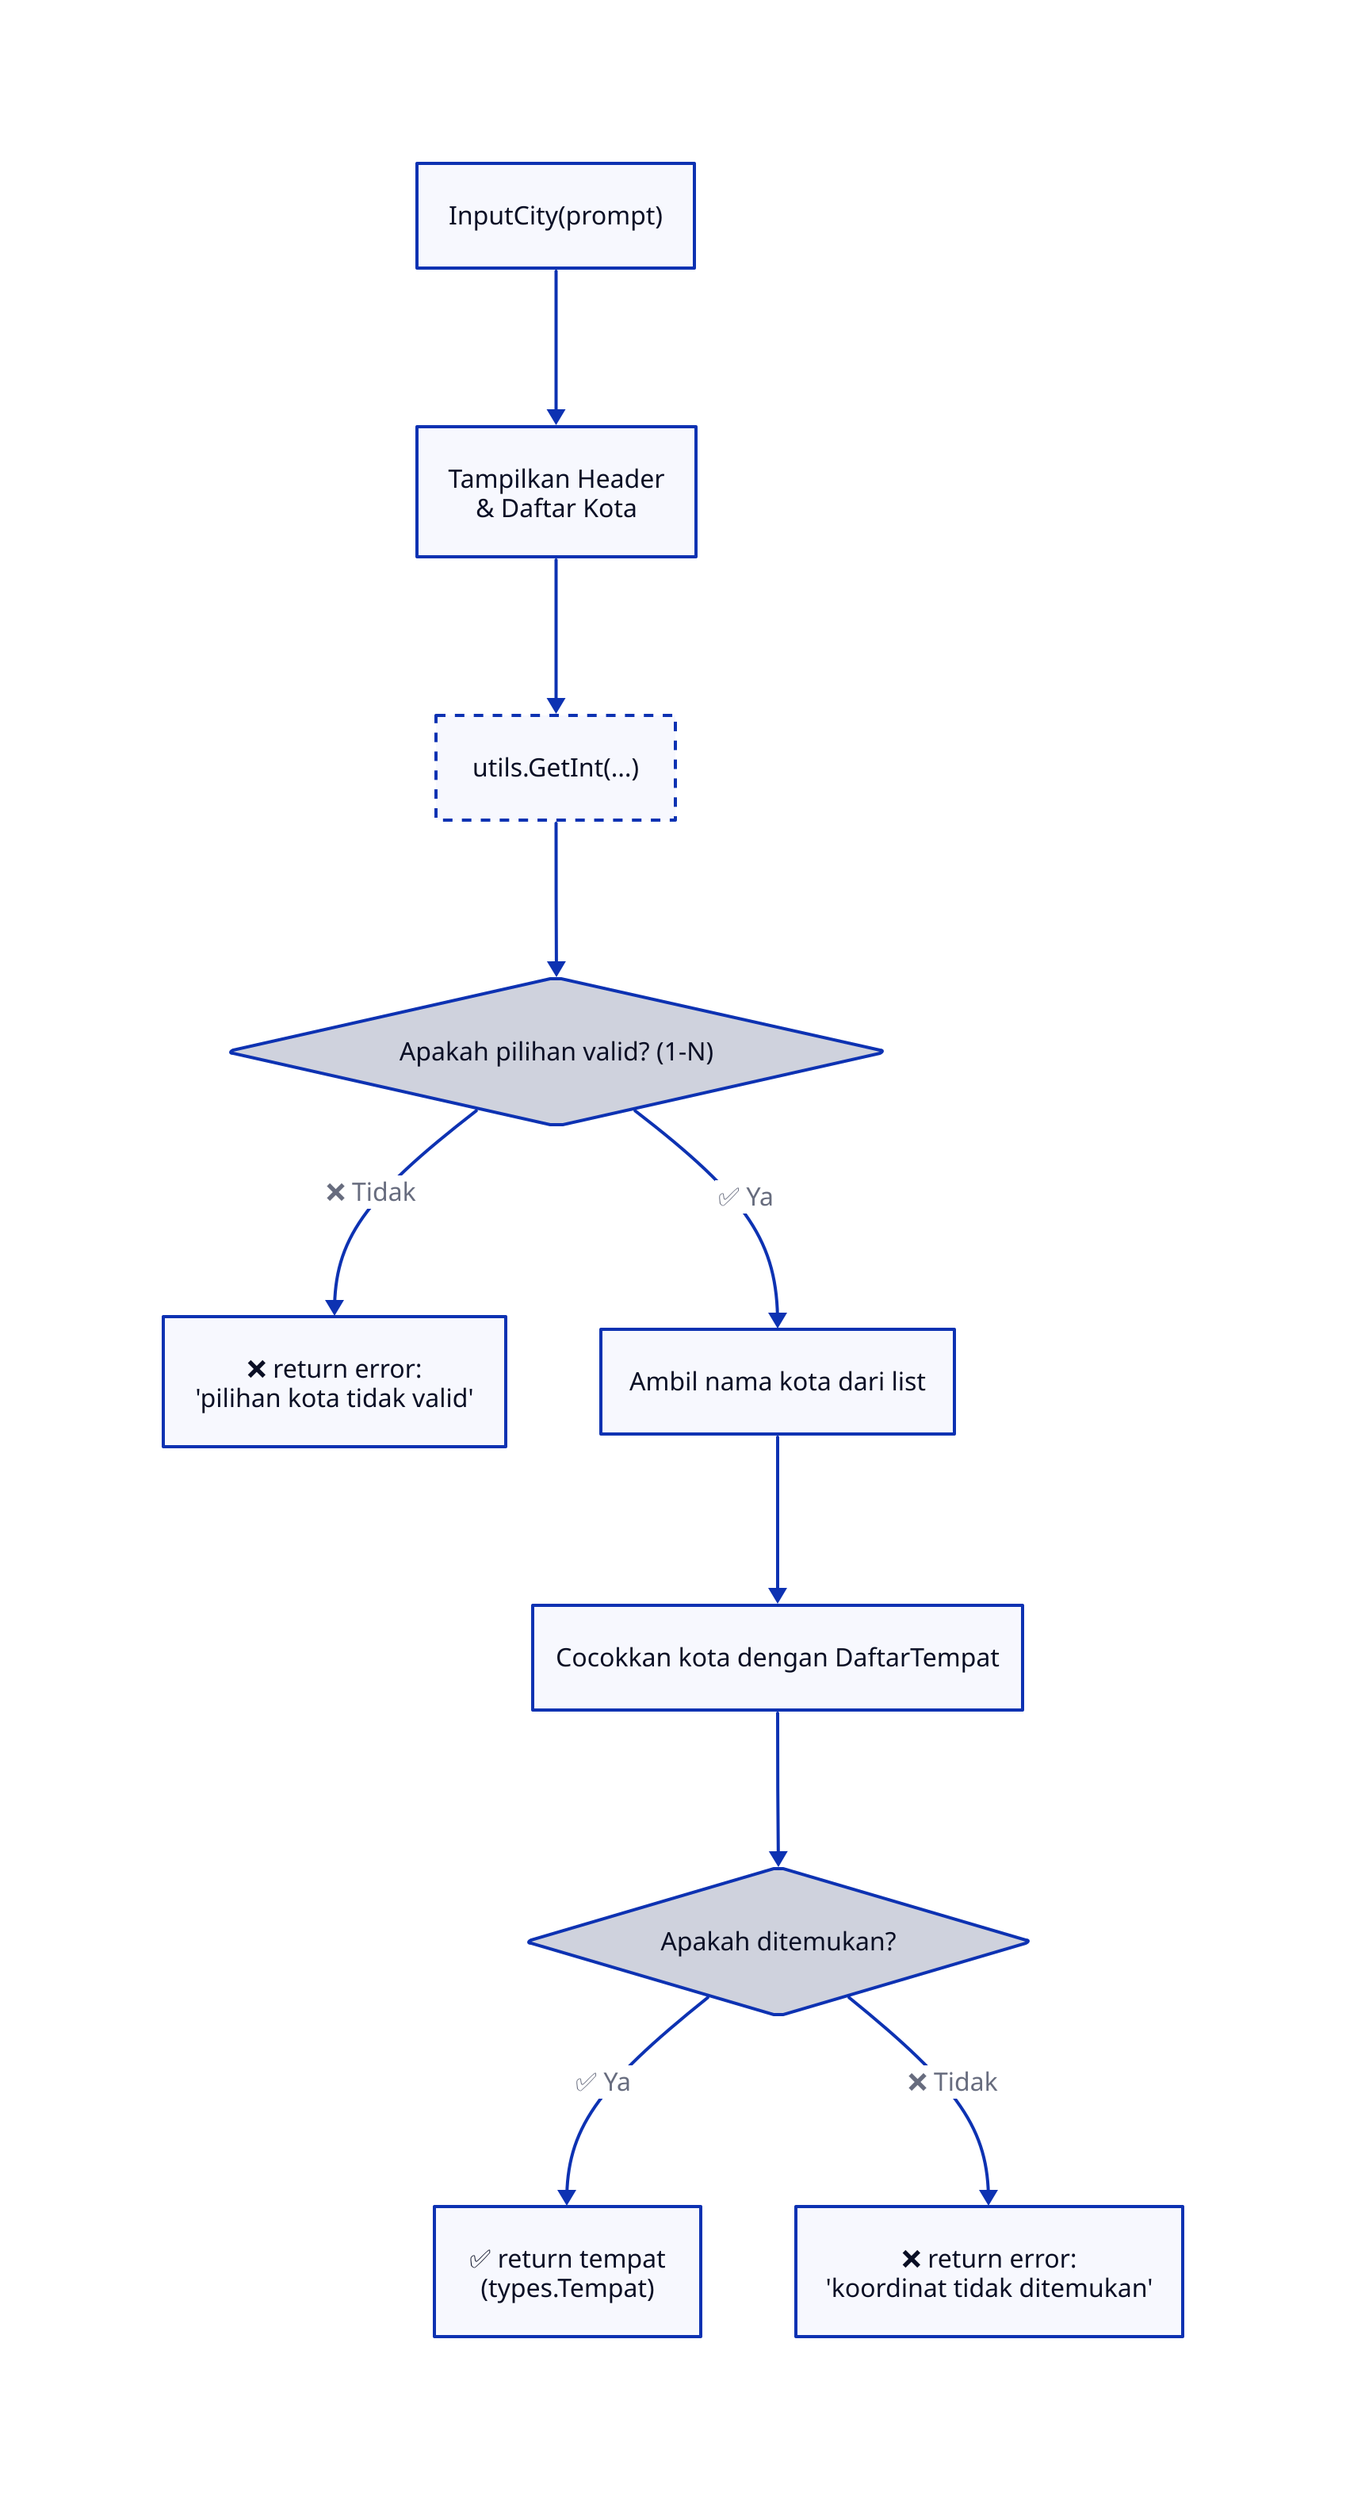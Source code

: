 style: {
  stroke-width: 2
}

InputCity: {
  label: "InputCity(prompt)"
  shape: rectangle
}

PrintHeader: {
  label: "Tampilkan Header\n& Daftar Kota"
  shape: rectangle
}

GetUserChoice: {
  label: "utils.GetInt(...)"
  shape: rectangle
  style: {
    stroke-dash: 3
  }
}

CheckValidChoice: {
  label: "Apakah pilihan valid? (1-N)"
  shape: diamond
}

ReturnInvalid: {
  label: "❌ return error:\n'pilihan kota tidak valid'"
  shape: rectangle
}

GetCityName: {
  label: "Ambil nama kota dari list"
  shape: rectangle
}

LoopTempat: {
  label: "Cocokkan kota dengan DaftarTempat"
  shape: rectangle
}

FoundMatch: {
  label: "Apakah ditemukan?"
  shape: diamond
}

ReturnTempat: {
  label: "✅ return tempat\n(types.Tempat)"
  shape: rectangle
}

ReturnNotFound: {
  label: "❌ return error:\n'koordinat tidak ditemukan'"
  shape: rectangle
}

InputCity -> PrintHeader -> GetUserChoice -> CheckValidChoice
CheckValidChoice -> ReturnInvalid: "❌ Tidak"
CheckValidChoice -> GetCityName: "✅ Ya"
GetCityName -> LoopTempat -> FoundMatch
FoundMatch -> ReturnTempat: "✅ Ya"
FoundMatch -> ReturnNotFound: "❌ Tidak"
